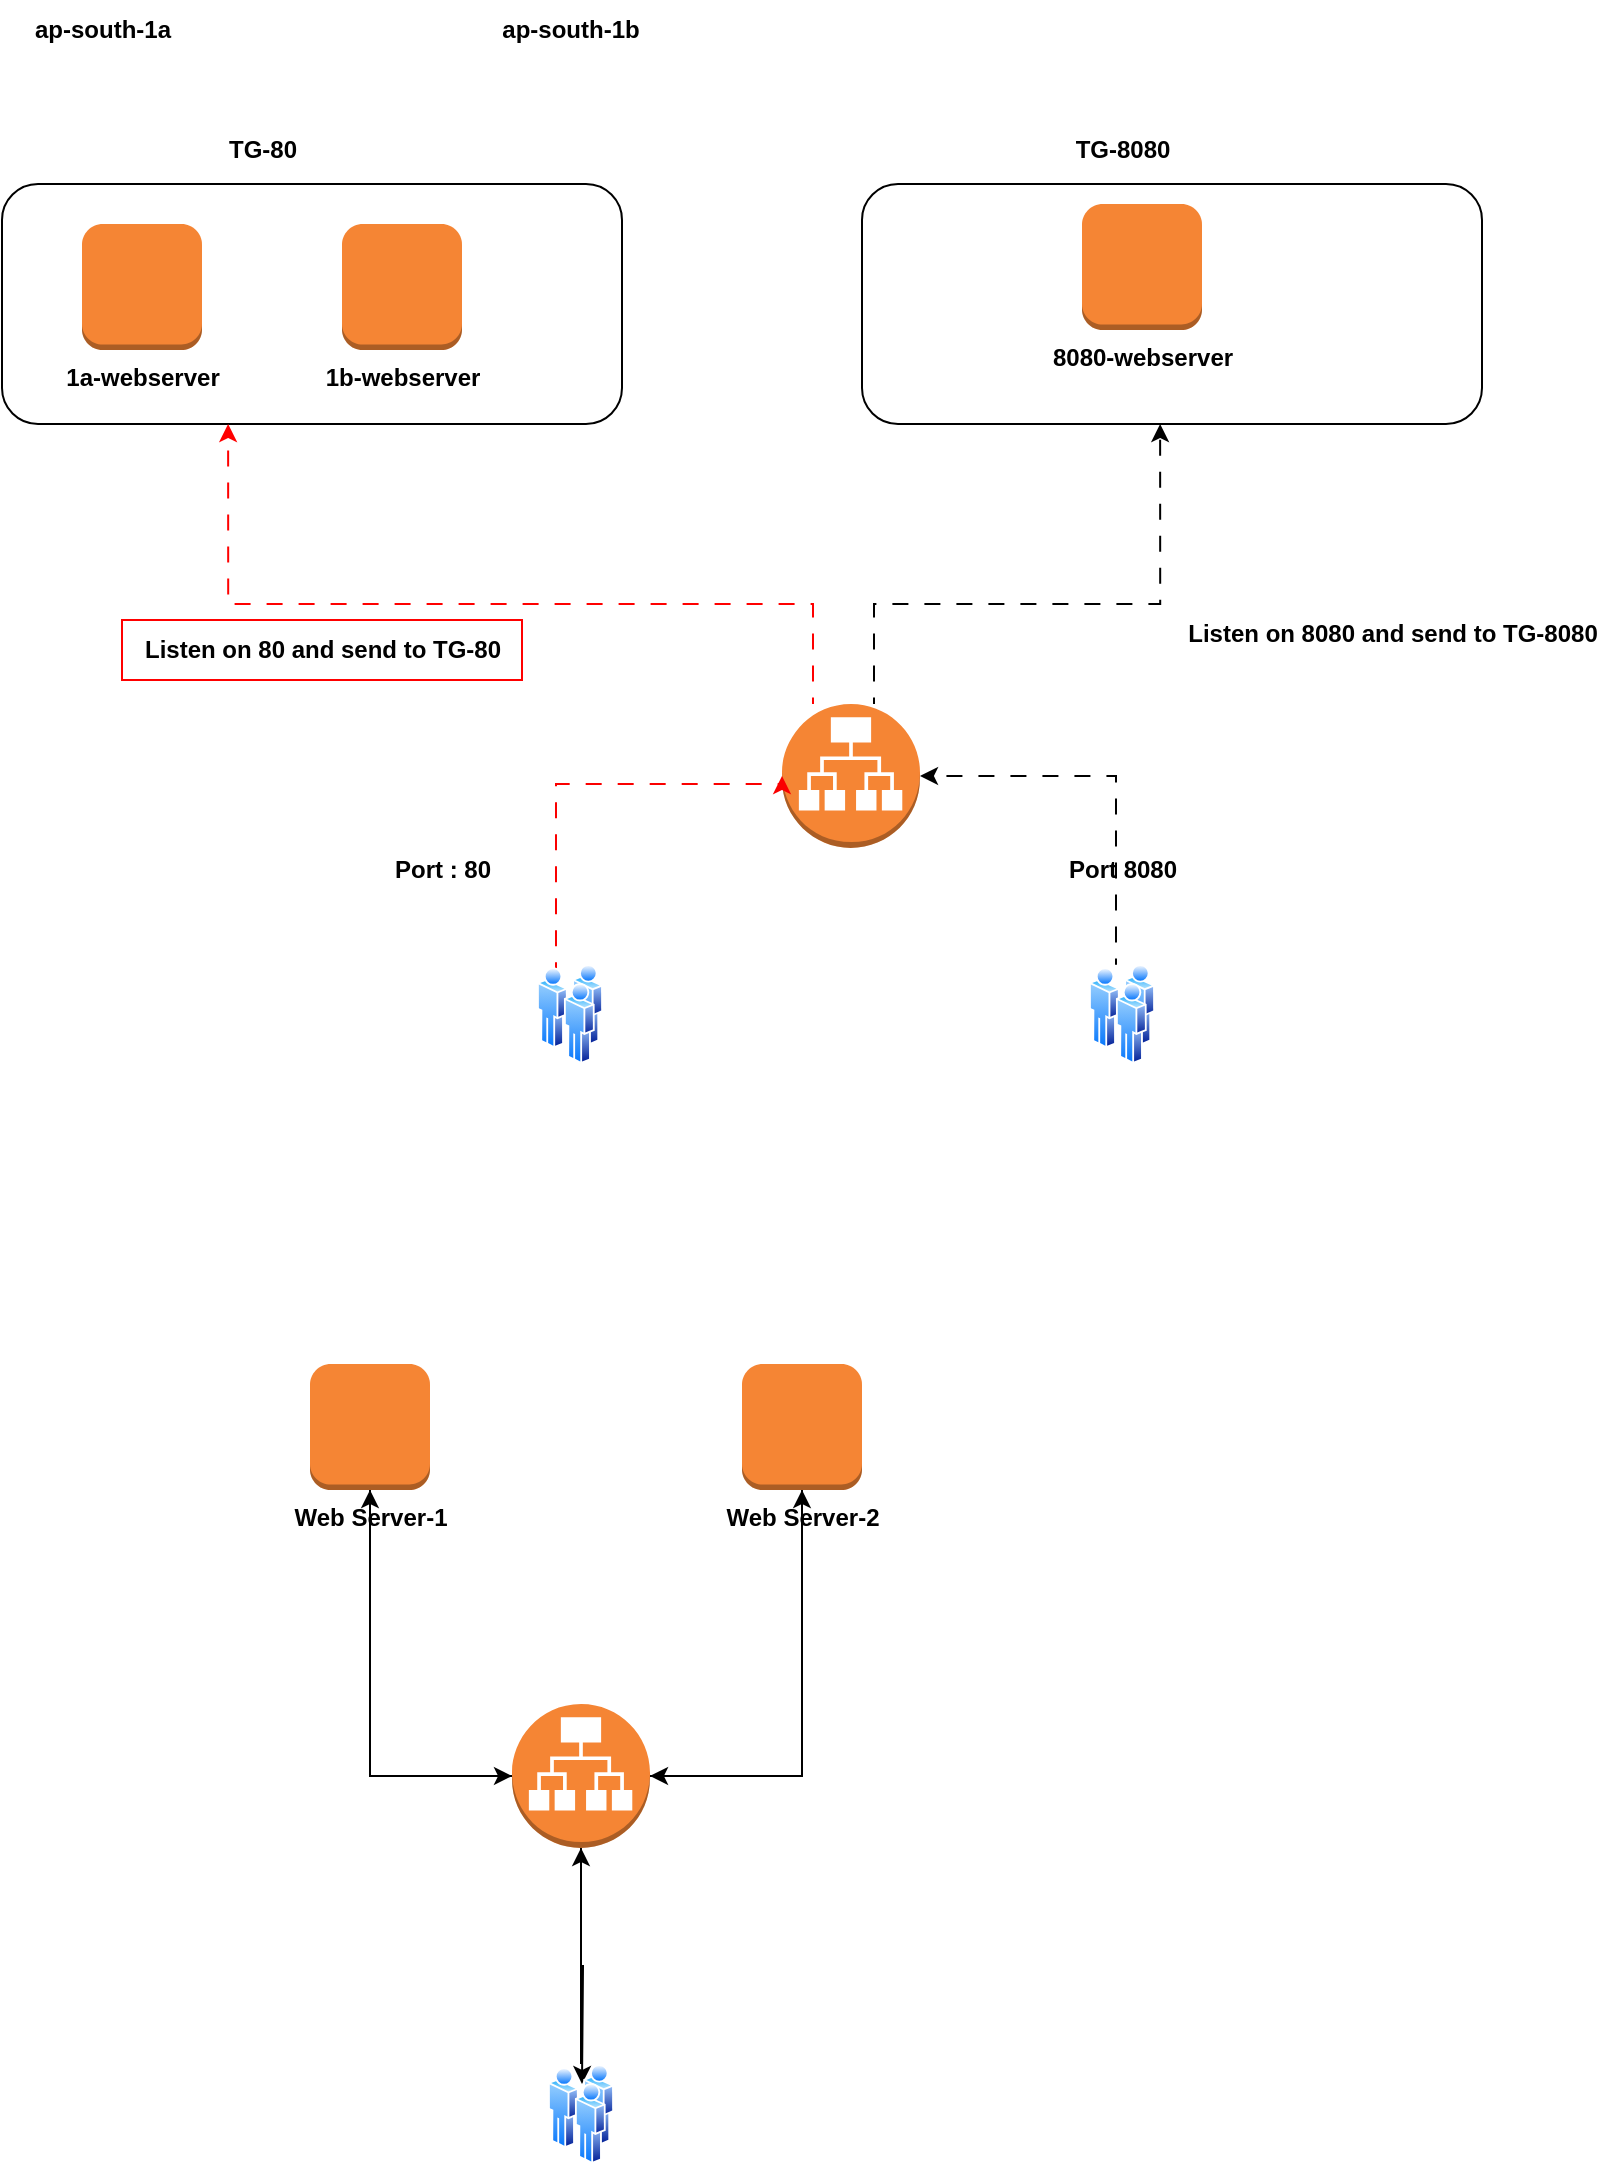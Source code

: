 <mxfile version="21.6.9" type="device">
  <diagram name="Page-1" id="nMcfD_xkdJfFxVCA6_x6">
    <mxGraphModel dx="678" dy="438" grid="1" gridSize="10" guides="1" tooltips="1" connect="1" arrows="1" fold="1" page="1" pageScale="1" pageWidth="827" pageHeight="1169" math="0" shadow="0">
      <root>
        <mxCell id="0" />
        <mxCell id="1" parent="0" />
        <mxCell id="Ca1uaDCGNXE0urG5FIsr-16" value="" style="rounded=1;whiteSpace=wrap;html=1;fillColor=none;" parent="1" vertex="1">
          <mxGeometry x="230" y="170" width="310" height="120" as="geometry" />
        </mxCell>
        <mxCell id="Ca1uaDCGNXE0urG5FIsr-21" value="" style="rounded=1;whiteSpace=wrap;html=1;fillColor=none;" parent="1" vertex="1">
          <mxGeometry x="660" y="170" width="310" height="120" as="geometry" />
        </mxCell>
        <mxCell id="Ca1uaDCGNXE0urG5FIsr-1" value="&lt;b&gt;1a-webserver&lt;/b&gt;" style="outlineConnect=0;dashed=0;verticalLabelPosition=bottom;verticalAlign=top;align=center;html=1;shape=mxgraph.aws3.instance;fillColor=#F58534;gradientColor=none;" parent="1" vertex="1">
          <mxGeometry x="270" y="190" width="60" height="63" as="geometry" />
        </mxCell>
        <mxCell id="Ca1uaDCGNXE0urG5FIsr-2" value="&lt;b&gt;1b-webserver&lt;/b&gt;" style="outlineConnect=0;dashed=0;verticalLabelPosition=bottom;verticalAlign=top;align=center;html=1;shape=mxgraph.aws3.instance;fillColor=#F58534;gradientColor=none;" parent="1" vertex="1">
          <mxGeometry x="400" y="190" width="60" height="63" as="geometry" />
        </mxCell>
        <mxCell id="Ca1uaDCGNXE0urG5FIsr-5" value="&lt;b&gt;ap-south-1a&lt;/b&gt;" style="text;html=1;align=center;verticalAlign=middle;resizable=0;points=[];autosize=1;strokeColor=none;fillColor=none;" parent="1" vertex="1">
          <mxGeometry x="235" y="78" width="90" height="30" as="geometry" />
        </mxCell>
        <mxCell id="Ca1uaDCGNXE0urG5FIsr-7" value="&lt;b&gt;ap-south-1b&lt;/b&gt;" style="text;html=1;align=center;verticalAlign=middle;resizable=0;points=[];autosize=1;strokeColor=none;fillColor=none;" parent="1" vertex="1">
          <mxGeometry x="469" y="78" width="90" height="30" as="geometry" />
        </mxCell>
        <mxCell id="Ca1uaDCGNXE0urG5FIsr-24" style="edgeStyle=orthogonalEdgeStyle;rounded=0;orthogonalLoop=1;jettySize=auto;html=1;entryX=0.426;entryY=1;entryDx=0;entryDy=0;entryPerimeter=0;flowAnimation=1;strokeColor=#ff0000;" parent="1" edge="1">
          <mxGeometry relative="1" as="geometry">
            <Array as="points">
              <mxPoint x="636" y="380" />
              <mxPoint x="343" y="380" />
            </Array>
            <mxPoint x="635.5" y="430" as="sourcePoint" />
            <mxPoint x="343.06" y="290" as="targetPoint" />
          </mxGeometry>
        </mxCell>
        <mxCell id="Ca1uaDCGNXE0urG5FIsr-29" style="edgeStyle=orthogonalEdgeStyle;rounded=0;orthogonalLoop=1;jettySize=auto;html=1;entryX=0.526;entryY=1;entryDx=0;entryDy=0;entryPerimeter=0;flowAnimation=1;" parent="1" edge="1">
          <mxGeometry relative="1" as="geometry">
            <Array as="points">
              <mxPoint x="666" y="380" />
              <mxPoint x="809" y="380" />
            </Array>
            <mxPoint x="666" y="430" as="sourcePoint" />
            <mxPoint x="809.06" y="290" as="targetPoint" />
          </mxGeometry>
        </mxCell>
        <mxCell id="Ca1uaDCGNXE0urG5FIsr-8" value="" style="outlineConnect=0;dashed=0;verticalLabelPosition=bottom;verticalAlign=top;align=center;html=1;shape=mxgraph.aws3.application_load_balancer;fillColor=#F58534;gradientColor=none;" parent="1" vertex="1">
          <mxGeometry x="620" y="430" width="69" height="72" as="geometry" />
        </mxCell>
        <mxCell id="Ca1uaDCGNXE0urG5FIsr-10" style="edgeStyle=orthogonalEdgeStyle;rounded=0;orthogonalLoop=1;jettySize=auto;html=1;entryX=0;entryY=0.5;entryDx=0;entryDy=0;entryPerimeter=0;flowAnimation=1;strokeColor=#fa0000;" parent="1" source="Ca1uaDCGNXE0urG5FIsr-9" target="Ca1uaDCGNXE0urG5FIsr-8" edge="1">
          <mxGeometry relative="1" as="geometry">
            <Array as="points">
              <mxPoint x="507" y="470" />
              <mxPoint x="620" y="470" />
            </Array>
          </mxGeometry>
        </mxCell>
        <mxCell id="Ca1uaDCGNXE0urG5FIsr-9" value="" style="image;aspect=fixed;perimeter=ellipsePerimeter;html=1;align=center;shadow=0;dashed=0;spacingTop=3;image=img/lib/active_directory/users.svg;" parent="1" vertex="1">
          <mxGeometry x="497.5" y="560" width="33" height="50" as="geometry" />
        </mxCell>
        <mxCell id="Ca1uaDCGNXE0urG5FIsr-18" value="&lt;b&gt;TG-80&lt;/b&gt;" style="text;html=1;align=center;verticalAlign=middle;resizable=0;points=[];autosize=1;strokeColor=none;fillColor=none;" parent="1" vertex="1">
          <mxGeometry x="330" y="138" width="60" height="30" as="geometry" />
        </mxCell>
        <mxCell id="Ca1uaDCGNXE0urG5FIsr-19" value="&lt;b&gt;8080-webserver&lt;/b&gt;" style="outlineConnect=0;dashed=0;verticalLabelPosition=bottom;verticalAlign=top;align=center;html=1;shape=mxgraph.aws3.instance;fillColor=#F58534;gradientColor=none;" parent="1" vertex="1">
          <mxGeometry x="770" y="180" width="60" height="63" as="geometry" />
        </mxCell>
        <mxCell id="Ca1uaDCGNXE0urG5FIsr-22" value="&lt;b&gt;TG-8080&lt;/b&gt;" style="text;html=1;align=center;verticalAlign=middle;resizable=0;points=[];autosize=1;strokeColor=none;fillColor=none;" parent="1" vertex="1">
          <mxGeometry x="755" y="138" width="70" height="30" as="geometry" />
        </mxCell>
        <mxCell id="Ca1uaDCGNXE0urG5FIsr-23" value="&lt;b&gt;Port : 80&lt;/b&gt;" style="text;html=1;align=center;verticalAlign=middle;resizable=0;points=[];autosize=1;strokeColor=none;fillColor=none;" parent="1" vertex="1">
          <mxGeometry x="415" y="498" width="70" height="30" as="geometry" />
        </mxCell>
        <mxCell id="Ca1uaDCGNXE0urG5FIsr-25" value="&lt;b&gt;Listen on 80 and send to TG-80&lt;/b&gt;" style="text;html=1;align=center;verticalAlign=middle;resizable=0;points=[];autosize=1;strokeColor=#ff0000;fillColor=none;" parent="1" vertex="1">
          <mxGeometry x="290" y="388" width="200" height="30" as="geometry" />
        </mxCell>
        <mxCell id="Ca1uaDCGNXE0urG5FIsr-27" style="edgeStyle=orthogonalEdgeStyle;rounded=0;orthogonalLoop=1;jettySize=auto;html=1;entryX=1;entryY=0.5;entryDx=0;entryDy=0;entryPerimeter=0;flowAnimation=1;" parent="1" source="Ca1uaDCGNXE0urG5FIsr-26" target="Ca1uaDCGNXE0urG5FIsr-8" edge="1">
          <mxGeometry relative="1" as="geometry">
            <Array as="points">
              <mxPoint x="787" y="466" />
            </Array>
          </mxGeometry>
        </mxCell>
        <mxCell id="Ca1uaDCGNXE0urG5FIsr-26" value="" style="image;aspect=fixed;perimeter=ellipsePerimeter;html=1;align=center;shadow=0;dashed=0;spacingTop=3;image=img/lib/active_directory/users.svg;" parent="1" vertex="1">
          <mxGeometry x="773.5" y="560" width="33" height="50" as="geometry" />
        </mxCell>
        <mxCell id="Ca1uaDCGNXE0urG5FIsr-28" value="&lt;b&gt;Port 8080&lt;/b&gt;" style="text;html=1;align=center;verticalAlign=middle;resizable=0;points=[];autosize=1;strokeColor=none;fillColor=none;" parent="1" vertex="1">
          <mxGeometry x="750" y="498" width="80" height="30" as="geometry" />
        </mxCell>
        <mxCell id="Ca1uaDCGNXE0urG5FIsr-30" value="&lt;b&gt;Listen on 8080 and send to TG-8080&lt;/b&gt;" style="text;html=1;align=center;verticalAlign=middle;resizable=0;points=[];autosize=1;strokeColor=none;fillColor=none;" parent="1" vertex="1">
          <mxGeometry x="810" y="380" width="230" height="30" as="geometry" />
        </mxCell>
        <mxCell id="lUikJTPYqDBZA4-2mh3n-9" style="edgeStyle=orthogonalEdgeStyle;rounded=0;orthogonalLoop=1;jettySize=auto;html=1;" parent="1" source="lUikJTPYqDBZA4-2mh3n-2" target="lUikJTPYqDBZA4-2mh3n-4" edge="1">
          <mxGeometry relative="1" as="geometry">
            <Array as="points">
              <mxPoint x="414" y="966" />
            </Array>
          </mxGeometry>
        </mxCell>
        <mxCell id="lUikJTPYqDBZA4-2mh3n-2" value="&lt;b&gt;Web Server-1&lt;/b&gt;" style="outlineConnect=0;dashed=0;verticalLabelPosition=bottom;verticalAlign=top;align=center;html=1;shape=mxgraph.aws3.instance;fillColor=#F58534;gradientColor=none;" parent="1" vertex="1">
          <mxGeometry x="384" y="760" width="60" height="63" as="geometry" />
        </mxCell>
        <mxCell id="lUikJTPYqDBZA4-2mh3n-10" style="edgeStyle=orthogonalEdgeStyle;rounded=0;orthogonalLoop=1;jettySize=auto;html=1;" parent="1" source="lUikJTPYqDBZA4-2mh3n-3" target="lUikJTPYqDBZA4-2mh3n-4" edge="1">
          <mxGeometry relative="1" as="geometry">
            <Array as="points">
              <mxPoint x="630" y="966" />
            </Array>
          </mxGeometry>
        </mxCell>
        <mxCell id="lUikJTPYqDBZA4-2mh3n-3" value="&lt;b&gt;Web Server-2&lt;/b&gt;" style="outlineConnect=0;dashed=0;verticalLabelPosition=bottom;verticalAlign=top;align=center;html=1;shape=mxgraph.aws3.instance;fillColor=#F58534;gradientColor=none;" parent="1" vertex="1">
          <mxGeometry x="600" y="760" width="60" height="63" as="geometry" />
        </mxCell>
        <mxCell id="lUikJTPYqDBZA4-2mh3n-7" style="edgeStyle=orthogonalEdgeStyle;rounded=0;orthogonalLoop=1;jettySize=auto;html=1;" parent="1" source="lUikJTPYqDBZA4-2mh3n-4" target="lUikJTPYqDBZA4-2mh3n-2" edge="1">
          <mxGeometry relative="1" as="geometry" />
        </mxCell>
        <mxCell id="lUikJTPYqDBZA4-2mh3n-8" style="edgeStyle=orthogonalEdgeStyle;rounded=0;orthogonalLoop=1;jettySize=auto;html=1;" parent="1" source="lUikJTPYqDBZA4-2mh3n-4" target="lUikJTPYqDBZA4-2mh3n-3" edge="1">
          <mxGeometry relative="1" as="geometry" />
        </mxCell>
        <mxCell id="lUikJTPYqDBZA4-2mh3n-11" style="edgeStyle=orthogonalEdgeStyle;rounded=0;orthogonalLoop=1;jettySize=auto;html=1;" parent="1" source="lUikJTPYqDBZA4-2mh3n-4" edge="1">
          <mxGeometry relative="1" as="geometry">
            <mxPoint x="520" y="1120" as="targetPoint" />
          </mxGeometry>
        </mxCell>
        <mxCell id="lUikJTPYqDBZA4-2mh3n-4" value="" style="outlineConnect=0;dashed=0;verticalLabelPosition=bottom;verticalAlign=top;align=center;html=1;shape=mxgraph.aws3.application_load_balancer;fillColor=#F58534;gradientColor=none;" parent="1" vertex="1">
          <mxGeometry x="485" y="930" width="69" height="72" as="geometry" />
        </mxCell>
        <mxCell id="lUikJTPYqDBZA4-2mh3n-6" style="edgeStyle=orthogonalEdgeStyle;rounded=0;orthogonalLoop=1;jettySize=auto;html=1;" parent="1" source="lUikJTPYqDBZA4-2mh3n-5" target="lUikJTPYqDBZA4-2mh3n-4" edge="1">
          <mxGeometry relative="1" as="geometry" />
        </mxCell>
        <mxCell id="lUikJTPYqDBZA4-2mh3n-5" value="" style="image;aspect=fixed;perimeter=ellipsePerimeter;html=1;align=center;shadow=0;dashed=0;spacingTop=3;image=img/lib/active_directory/users.svg;" parent="1" vertex="1">
          <mxGeometry x="503" y="1110" width="33" height="50" as="geometry" />
        </mxCell>
      </root>
    </mxGraphModel>
  </diagram>
</mxfile>
